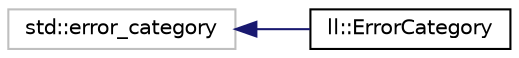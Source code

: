 digraph "Graphical Class Hierarchy"
{
 // LATEX_PDF_SIZE
  edge [fontname="Helvetica",fontsize="10",labelfontname="Helvetica",labelfontsize="10"];
  node [fontname="Helvetica",fontsize="10",shape=record];
  rankdir="LR";
  Node29 [label="std::error_category",height=0.2,width=0.4,color="grey75", fillcolor="white", style="filled",tooltip="STL class."];
  Node29 -> Node0 [dir="back",color="midnightblue",fontsize="10",style="solid",fontname="Helvetica"];
  Node0 [label="ll::ErrorCategory",height=0.2,width=0.4,color="black", fillcolor="white", style="filled",URL="$d4/d64/classll_1_1ErrorCategory.html",tooltip="Class for error code category."];
}
